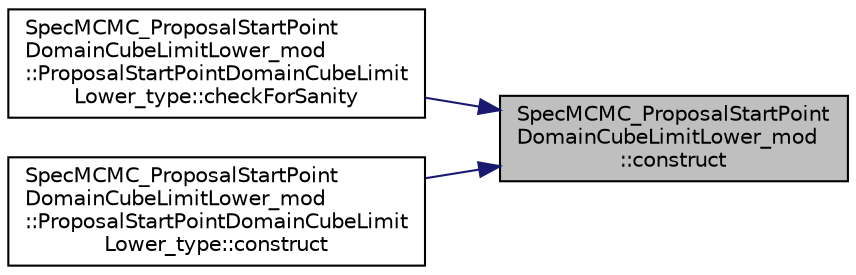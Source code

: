 digraph "SpecMCMC_ProposalStartPointDomainCubeLimitLower_mod::construct"
{
 // LATEX_PDF_SIZE
  edge [fontname="Helvetica",fontsize="10",labelfontname="Helvetica",labelfontsize="10"];
  node [fontname="Helvetica",fontsize="10",shape=record];
  rankdir="RL";
  Node1 [label="SpecMCMC_ProposalStartPoint\lDomainCubeLimitLower_mod\l::construct",height=0.2,width=0.4,color="black", fillcolor="grey75", style="filled", fontcolor="black",tooltip=" "];
  Node1 -> Node2 [dir="back",color="midnightblue",fontsize="10",style="solid"];
  Node2 [label="SpecMCMC_ProposalStartPoint\lDomainCubeLimitLower_mod\l::ProposalStartPointDomainCubeLimit\lLower_type::checkForSanity",height=0.2,width=0.4,color="black", fillcolor="white", style="filled",URL="$structSpecMCMC__ProposalStartPointDomainCubeLimitLower__mod_1_1ProposalStartPointDomainCubeLimitLower__type.html#a2b0edcf61dcde662ec52148c5fa5cc9c",tooltip=" "];
  Node1 -> Node3 [dir="back",color="midnightblue",fontsize="10",style="solid"];
  Node3 [label="SpecMCMC_ProposalStartPoint\lDomainCubeLimitLower_mod\l::ProposalStartPointDomainCubeLimit\lLower_type::construct",height=0.2,width=0.4,color="black", fillcolor="white", style="filled",URL="$structSpecMCMC__ProposalStartPointDomainCubeLimitLower__mod_1_1ProposalStartPointDomainCubeLimitLower__type.html#a906e261c1b4afe58307846afa0e55b0a",tooltip=" "];
}
